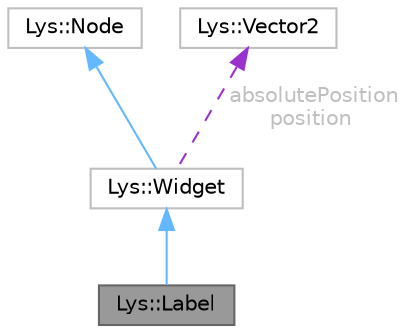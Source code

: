 digraph "Lys::Label"
{
 // LATEX_PDF_SIZE
  bgcolor="transparent";
  edge [fontname=Helvetica,fontsize=10,labelfontname=Helvetica,labelfontsize=10];
  node [fontname=Helvetica,fontsize=10,shape=box,height=0.2,width=0.4];
  Node1 [id="Node000001",label="Lys::Label",height=0.2,width=0.4,color="gray40", fillcolor="grey60", style="filled", fontcolor="black",tooltip=" "];
  Node2 -> Node1 [id="edge1_Node000001_Node000002",dir="back",color="steelblue1",style="solid",tooltip=" "];
  Node2 [id="Node000002",label="Lys::Widget",height=0.2,width=0.4,color="grey75", fillcolor="white", style="filled",URL="$classLys_1_1Widget.html",tooltip=" "];
  Node3 -> Node2 [id="edge2_Node000002_Node000003",dir="back",color="steelblue1",style="solid",tooltip=" "];
  Node3 [id="Node000003",label="Lys::Node",height=0.2,width=0.4,color="grey75", fillcolor="white", style="filled",URL="$classLys_1_1Node.html",tooltip=" "];
  Node4 -> Node2 [id="edge3_Node000002_Node000004",dir="back",color="darkorchid3",style="dashed",tooltip=" ",label=" absolutePosition\nposition",fontcolor="grey" ];
  Node4 [id="Node000004",label="Lys::Vector2",height=0.2,width=0.4,color="grey75", fillcolor="white", style="filled",URL="$structLys_1_1Vector2.html",tooltip=" "];
}
